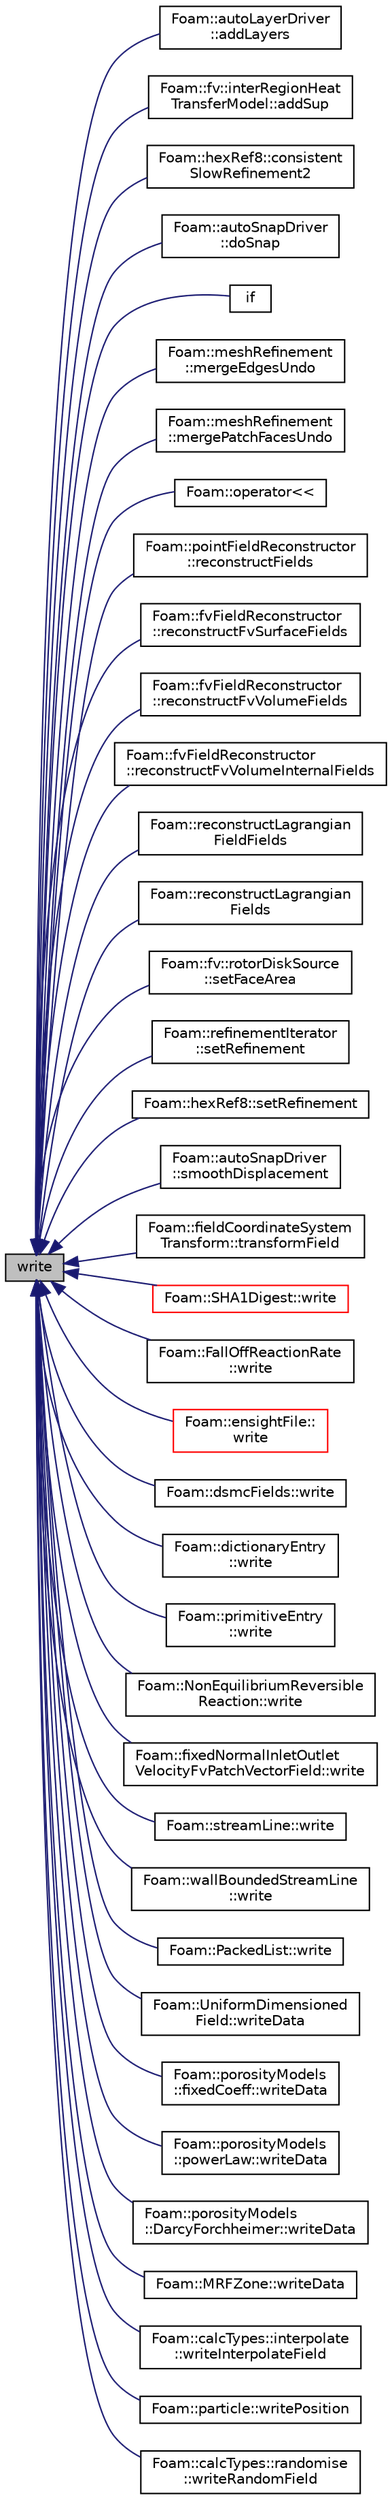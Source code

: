 digraph "write"
{
  bgcolor="transparent";
  edge [fontname="Helvetica",fontsize="10",labelfontname="Helvetica",labelfontsize="10"];
  node [fontname="Helvetica",fontsize="10",shape=record];
  rankdir="LR";
  Node1 [label="write",height=0.2,width=0.4,color="black", fillcolor="grey75", style="filled", fontcolor="black"];
  Node1 -> Node2 [dir="back",color="midnightblue",fontsize="10",style="solid",fontname="Helvetica"];
  Node2 [label="Foam::autoLayerDriver\l::addLayers",height=0.2,width=0.4,color="black",URL="$a00084.html#a2654851d1ffedc26e8ff1424f7097ba6",tooltip="Add cell layers. "];
  Node1 -> Node3 [dir="back",color="midnightblue",fontsize="10",style="solid",fontname="Helvetica"];
  Node3 [label="Foam::fv::interRegionHeat\lTransferModel::addSup",height=0.2,width=0.4,color="black",URL="$a01163.html#a9c3a3fc9e70c143a42b667f4c9485ec3",tooltip="Source term to energy equation. "];
  Node1 -> Node4 [dir="back",color="midnightblue",fontsize="10",style="solid",fontname="Helvetica"];
  Node4 [label="Foam::hexRef8::consistent\lSlowRefinement2",height=0.2,width=0.4,color="black",URL="$a01009.html#ac6ddabf79074c4c7cc1cfe6908d6c4a9",tooltip="Like consistentSlowRefinement but uses different meshWave. "];
  Node1 -> Node5 [dir="back",color="midnightblue",fontsize="10",style="solid",fontname="Helvetica"];
  Node5 [label="Foam::autoSnapDriver\l::doSnap",height=0.2,width=0.4,color="black",URL="$a00088.html#adf0870a8be4483ecdb73b26b20d027ee"];
  Node1 -> Node6 [dir="back",color="midnightblue",fontsize="10",style="solid",fontname="Helvetica"];
  Node6 [label="if",height=0.2,width=0.4,color="black",URL="$a03872.html#aab882996b28b563ab9a77bf09c77c982"];
  Node1 -> Node7 [dir="back",color="midnightblue",fontsize="10",style="solid",fontname="Helvetica"];
  Node7 [label="Foam::meshRefinement\l::mergeEdgesUndo",height=0.2,width=0.4,color="black",URL="$a01469.html#a25b6e413ec6206e879f283d99509812f",tooltip="Merge edges, maintain mesh quality. Return global number. "];
  Node1 -> Node8 [dir="back",color="midnightblue",fontsize="10",style="solid",fontname="Helvetica"];
  Node8 [label="Foam::meshRefinement\l::mergePatchFacesUndo",height=0.2,width=0.4,color="black",URL="$a01469.html#a46abeca243f55035145fe45edc956bef",tooltip="Merge coplanar faces. preserveFaces is != -1 for faces. "];
  Node1 -> Node9 [dir="back",color="midnightblue",fontsize="10",style="solid",fontname="Helvetica"];
  Node9 [label="Foam::operator\<\<",height=0.2,width=0.4,color="black",URL="$a10725.html#a0df35d5d679bc115d8afee3f8b04ff9e"];
  Node1 -> Node10 [dir="back",color="midnightblue",fontsize="10",style="solid",fontname="Helvetica"];
  Node10 [label="Foam::pointFieldReconstructor\l::reconstructFields",height=0.2,width=0.4,color="black",URL="$a01880.html#afdbc06f26580a47771f50bfc33ac87a1",tooltip="Reconstruct and write all fields. "];
  Node1 -> Node11 [dir="back",color="midnightblue",fontsize="10",style="solid",fontname="Helvetica"];
  Node11 [label="Foam::fvFieldReconstructor\l::reconstructFvSurfaceFields",height=0.2,width=0.4,color="black",URL="$a00874.html#ae2d566ae42b0d3d1cae82189cc15e3f5",tooltip="Read, reconstruct and write all/selected surface fields. "];
  Node1 -> Node12 [dir="back",color="midnightblue",fontsize="10",style="solid",fontname="Helvetica"];
  Node12 [label="Foam::fvFieldReconstructor\l::reconstructFvVolumeFields",height=0.2,width=0.4,color="black",URL="$a00874.html#a8d6a39c49209189dc1677e2985888107",tooltip="Read, reconstruct and write all/selected volume fields. "];
  Node1 -> Node13 [dir="back",color="midnightblue",fontsize="10",style="solid",fontname="Helvetica"];
  Node13 [label="Foam::fvFieldReconstructor\l::reconstructFvVolumeInternalFields",height=0.2,width=0.4,color="black",URL="$a00874.html#a56b0a335258f4da54a984dc25ef10e89",tooltip="Read, reconstruct and write all/selected volume internal fields. "];
  Node1 -> Node14 [dir="back",color="midnightblue",fontsize="10",style="solid",fontname="Helvetica"];
  Node14 [label="Foam::reconstructLagrangian\lFieldFields",height=0.2,width=0.4,color="black",URL="$a10725.html#a7d4b2cacc32265a49e7664807afda7e5"];
  Node1 -> Node15 [dir="back",color="midnightblue",fontsize="10",style="solid",fontname="Helvetica"];
  Node15 [label="Foam::reconstructLagrangian\lFields",height=0.2,width=0.4,color="black",URL="$a10725.html#a46e14d4afb931626b729217805b535af"];
  Node1 -> Node16 [dir="back",color="midnightblue",fontsize="10",style="solid",fontname="Helvetica"];
  Node16 [label="Foam::fv::rotorDiskSource\l::setFaceArea",height=0.2,width=0.4,color="black",URL="$a02218.html#a161ab2dd610fa2868ae3529d99faf5d9",tooltip="Set the face areas per cell, and optionally correct the rotor axis. "];
  Node1 -> Node17 [dir="back",color="midnightblue",fontsize="10",style="solid",fontname="Helvetica"];
  Node17 [label="Foam::refinementIterator\l::setRefinement",height=0.2,width=0.4,color="black",URL="$a02113.html#afd8b2c75ae43c5073eece728f11ed02a",tooltip="Try to refine cells in given direction. Constructs intermediate. "];
  Node1 -> Node18 [dir="back",color="midnightblue",fontsize="10",style="solid",fontname="Helvetica"];
  Node18 [label="Foam::hexRef8::setRefinement",height=0.2,width=0.4,color="black",URL="$a01009.html#a59cb8a999be096950b6cc4f7c457426b",tooltip="Insert refinement. All selected cells will be split into 8. "];
  Node1 -> Node19 [dir="back",color="midnightblue",fontsize="10",style="solid",fontname="Helvetica"];
  Node19 [label="Foam::autoSnapDriver\l::smoothDisplacement",height=0.2,width=0.4,color="black",URL="$a00088.html#a8e306cb82a0529b700de58b7f164e657",tooltip="Smooth the displacement field to the internal. "];
  Node1 -> Node20 [dir="back",color="midnightblue",fontsize="10",style="solid",fontname="Helvetica"];
  Node20 [label="Foam::fieldCoordinateSystem\lTransform::transformField",height=0.2,width=0.4,color="black",URL="$a00759.html#a705d7df13808264fa2c3eb588f7a4ad8"];
  Node1 -> Node21 [dir="back",color="midnightblue",fontsize="10",style="solid",fontname="Helvetica"];
  Node21 [label="Foam::SHA1Digest::write",height=0.2,width=0.4,color="red",URL="$a02285.html#a9a43bc0392f39f25d8b9446c669380f6",tooltip="Write (40-byte) text representation, optionally with &#39;_&#39; prefix. "];
  Node1 -> Node22 [dir="back",color="midnightblue",fontsize="10",style="solid",fontname="Helvetica"];
  Node22 [label="Foam::FallOffReactionRate\l::write",height=0.2,width=0.4,color="black",URL="$a00746.html#a4bc86b48333705e13add9de0db8eebd3",tooltip="Write to stream. "];
  Node1 -> Node23 [dir="back",color="midnightblue",fontsize="10",style="solid",fontname="Helvetica"];
  Node23 [label="Foam::ensightFile::\lwrite",height=0.2,width=0.4,color="red",URL="$a00644.html#a585eddd24704fabf8fb2b6f1da342813",tooltip="Binary write. "];
  Node1 -> Node24 [dir="back",color="midnightblue",fontsize="10",style="solid",fontname="Helvetica"];
  Node24 [label="Foam::dsmcFields::write",height=0.2,width=0.4,color="black",URL="$a00585.html#aac759501cf6c7895a70eecbef0226ae1",tooltip="Calculate the dsmcFields and write. "];
  Node1 -> Node25 [dir="back",color="midnightblue",fontsize="10",style="solid",fontname="Helvetica"];
  Node25 [label="Foam::dictionaryEntry\l::write",height=0.2,width=0.4,color="black",URL="$a00526.html#a0941061ad5a26be83b4107d05750ace6",tooltip="Write. "];
  Node1 -> Node26 [dir="back",color="midnightblue",fontsize="10",style="solid",fontname="Helvetica"];
  Node26 [label="Foam::primitiveEntry\l::write",height=0.2,width=0.4,color="black",URL="$a01966.html#aabe3ca6c5535c5216fad0a8da611489e",tooltip="Write, optionally with contents only (no keyword, etc) "];
  Node1 -> Node27 [dir="back",color="midnightblue",fontsize="10",style="solid",fontname="Helvetica"];
  Node27 [label="Foam::NonEquilibriumReversible\lReaction::write",height=0.2,width=0.4,color="black",URL="$a01616.html#a0941061ad5a26be83b4107d05750ace6",tooltip="Write. "];
  Node1 -> Node28 [dir="back",color="midnightblue",fontsize="10",style="solid",fontname="Helvetica"];
  Node28 [label="Foam::fixedNormalInletOutlet\lVelocityFvPatchVectorField::write",height=0.2,width=0.4,color="black",URL="$a00827.html#a0941061ad5a26be83b4107d05750ace6",tooltip="Write. "];
  Node1 -> Node29 [dir="back",color="midnightblue",fontsize="10",style="solid",fontname="Helvetica"];
  Node29 [label="Foam::streamLine::write",height=0.2,width=0.4,color="black",URL="$a02452.html#aac759501cf6c7895a70eecbef0226ae1",tooltip="Calculate the field average data and write. "];
  Node1 -> Node30 [dir="back",color="midnightblue",fontsize="10",style="solid",fontname="Helvetica"];
  Node30 [label="Foam::wallBoundedStreamLine\l::write",height=0.2,width=0.4,color="black",URL="$a02825.html#aac759501cf6c7895a70eecbef0226ae1",tooltip="Calculate the field average data and write. "];
  Node1 -> Node31 [dir="back",color="midnightblue",fontsize="10",style="solid",fontname="Helvetica"];
  Node31 [label="Foam::PackedList::write",height=0.2,width=0.4,color="black",URL="$a01756.html#a4f4810083cd68515933d923af815a002",tooltip="Write, optionally with indexedOutput. "];
  Node1 -> Node32 [dir="back",color="midnightblue",fontsize="10",style="solid",fontname="Helvetica"];
  Node32 [label="Foam::UniformDimensioned\lField::writeData",height=0.2,width=0.4,color="black",URL="$a02740.html#a2a3ea7b116b283507dc19bc8f4719c3d",tooltip="Pure virtual writaData function. "];
  Node1 -> Node33 [dir="back",color="midnightblue",fontsize="10",style="solid",fontname="Helvetica"];
  Node33 [label="Foam::porosityModels\l::fixedCoeff::writeData",height=0.2,width=0.4,color="black",URL="$a00817.html#a8636852e37dd7a5d68b3c25ee656f778",tooltip="Write. "];
  Node1 -> Node34 [dir="back",color="midnightblue",fontsize="10",style="solid",fontname="Helvetica"];
  Node34 [label="Foam::porosityModels\l::powerLaw::writeData",height=0.2,width=0.4,color="black",URL="$a01945.html#a8636852e37dd7a5d68b3c25ee656f778",tooltip="Write. "];
  Node1 -> Node35 [dir="back",color="midnightblue",fontsize="10",style="solid",fontname="Helvetica"];
  Node35 [label="Foam::porosityModels\l::DarcyForchheimer::writeData",height=0.2,width=0.4,color="black",URL="$a00500.html#a8636852e37dd7a5d68b3c25ee656f778",tooltip="Write. "];
  Node1 -> Node36 [dir="back",color="midnightblue",fontsize="10",style="solid",fontname="Helvetica"];
  Node36 [label="Foam::MRFZone::writeData",height=0.2,width=0.4,color="black",URL="$a01539.html#a3f337a79b0eea9e1a8a6381894c6cdf9",tooltip="Write. "];
  Node1 -> Node37 [dir="back",color="midnightblue",fontsize="10",style="solid",fontname="Helvetica"];
  Node37 [label="Foam::calcTypes::interpolate\l::writeInterpolateField",height=0.2,width=0.4,color="black",URL="$a01149.html#abdc6e5cf54dfb66813e3de9bc3264108",tooltip="Write interpolate fields. "];
  Node1 -> Node38 [dir="back",color="midnightblue",fontsize="10",style="solid",fontname="Helvetica"];
  Node38 [label="Foam::particle::writePosition",height=0.2,width=0.4,color="black",URL="$a01774.html#a980c915f22505162ae3afa2b46af0455",tooltip="Write the particle position and cell. "];
  Node1 -> Node39 [dir="back",color="midnightblue",fontsize="10",style="solid",fontname="Helvetica"];
  Node39 [label="Foam::calcTypes::randomise\l::writeRandomField",height=0.2,width=0.4,color="black",URL="$a02064.html#a737af16a1590d56e038307712bf03d6c",tooltip="Write component fields. "];
}
